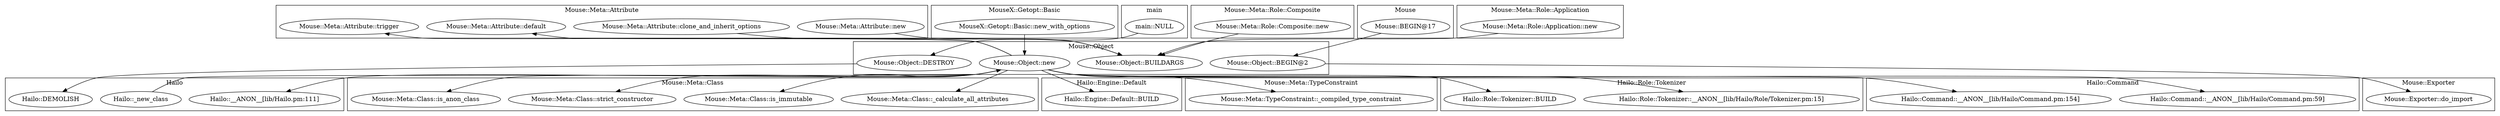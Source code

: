 digraph {
graph [overlap=false]
subgraph cluster_Mouse_Meta_Attribute {
	label="Mouse::Meta::Attribute";
	"Mouse::Meta::Attribute::trigger";
	"Mouse::Meta::Attribute::clone_and_inherit_options";
	"Mouse::Meta::Attribute::new";
	"Mouse::Meta::Attribute::default";
}
subgraph cluster_Mouse_Meta_Class {
	label="Mouse::Meta::Class";
	"Mouse::Meta::Class::strict_constructor";
	"Mouse::Meta::Class::is_anon_class";
	"Mouse::Meta::Class::_calculate_all_attributes";
	"Mouse::Meta::Class::is_immutable";
}
subgraph cluster_Mouse_Exporter {
	label="Mouse::Exporter";
	"Mouse::Exporter::do_import";
}
subgraph cluster_Hailo_Engine_Default {
	label="Hailo::Engine::Default";
	"Hailo::Engine::Default::BUILD";
}
subgraph cluster_Mouse_Meta_TypeConstraint {
	label="Mouse::Meta::TypeConstraint";
	"Mouse::Meta::TypeConstraint::_compiled_type_constraint";
}
subgraph cluster_MouseX_Getopt_Basic {
	label="MouseX::Getopt::Basic";
	"MouseX::Getopt::Basic::new_with_options";
}
subgraph cluster_main {
	label="main";
	"main::NULL";
}
subgraph cluster_Hailo {
	label="Hailo";
	"Hailo::DEMOLISH";
	"Hailo::__ANON__[lib/Hailo.pm:111]";
	"Hailo::_new_class";
}
subgraph cluster_Mouse_Meta_Role_Composite {
	label="Mouse::Meta::Role::Composite";
	"Mouse::Meta::Role::Composite::new";
}
subgraph cluster_Mouse {
	label="Mouse";
	"Mouse::BEGIN@17";
}
subgraph cluster_Mouse_Object {
	label="Mouse::Object";
	"Mouse::Object::BUILDARGS";
	"Mouse::Object::new";
	"Mouse::Object::BEGIN@2";
	"Mouse::Object::DESTROY";
}
subgraph cluster_Mouse_Meta_Role_Application {
	label="Mouse::Meta::Role::Application";
	"Mouse::Meta::Role::Application::new";
}
subgraph cluster_Hailo_Role_Tokenizer {
	label="Hailo::Role::Tokenizer";
	"Hailo::Role::Tokenizer::__ANON__[lib/Hailo/Role/Tokenizer.pm:15]";
	"Hailo::Role::Tokenizer::BUILD";
}
subgraph cluster_Hailo_Command {
	label="Hailo::Command";
	"Hailo::Command::__ANON__[lib/Hailo/Command.pm:59]";
	"Hailo::Command::__ANON__[lib/Hailo/Command.pm:154]";
}
"Mouse::Object::new" -> "Hailo::Command::__ANON__[lib/Hailo/Command.pm:59]";
"Mouse::BEGIN@17" -> "Mouse::Object::BEGIN@2";
"Mouse::Object::new" -> "Hailo::Engine::Default::BUILD";
"Mouse::Object::new" -> "Mouse::Meta::Class::is_immutable";
"Mouse::Object::new" -> "Hailo::Role::Tokenizer::BUILD";
"Mouse::Object::new" -> "Hailo::Command::__ANON__[lib/Hailo/Command.pm:154]";
"Mouse::Object::new" -> "Mouse::Meta::TypeConstraint::_compiled_type_constraint";
"main::NULL" -> "Mouse::Object::DESTROY";
"Mouse::Object::new" -> "Mouse::Meta::Class::strict_constructor";
"Mouse::Object::new" -> "Mouse::Meta::Class::_calculate_all_attributes";
"Mouse::Object::BEGIN@2" -> "Mouse::Exporter::do_import";
"Mouse::Meta::Role::Application::new" -> "Mouse::Object::BUILDARGS";
"Mouse::Meta::Attribute::new" -> "Mouse::Object::BUILDARGS";
"Mouse::Meta::Attribute::clone_and_inherit_options" -> "Mouse::Object::BUILDARGS";
"Mouse::Meta::Role::Composite::new" -> "Mouse::Object::BUILDARGS";
"Mouse::Object::new" -> "Mouse::Meta::Class::is_anon_class";
"Mouse::Object::new" -> "Mouse::Meta::Attribute::trigger";
"Mouse::Object::new" -> "Mouse::Meta::Attribute::default";
"Mouse::Object::DESTROY" -> "Hailo::DEMOLISH";
"Mouse::Object::new" -> "Hailo::Role::Tokenizer::__ANON__[lib/Hailo/Role/Tokenizer.pm:15]";
"Mouse::Object::new" -> "Hailo::__ANON__[lib/Hailo.pm:111]";
"MouseX::Getopt::Basic::new_with_options" -> "Mouse::Object::new";
"Hailo::_new_class" -> "Mouse::Object::new";
}
